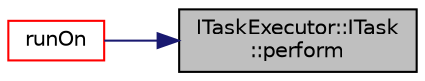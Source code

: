 digraph "ITaskExecutor::ITask::perform"
{
 // LATEX_PDF_SIZE
  edge [fontname="Helvetica",fontsize="10",labelfontname="Helvetica",labelfontsize="10"];
  node [fontname="Helvetica",fontsize="10",shape=record];
  rankdir="RL";
  Node1 [label="ITaskExecutor::ITask\l::perform",height=0.2,width=0.4,color="black", fillcolor="grey75", style="filled", fontcolor="black",tooltip="perform job"];
  Node1 -> Node2 [dir="back",color="midnightblue",fontsize="10",style="solid",fontname="Helvetica"];
  Node2 [label="runOn",height=0.2,width=0.4,color="red", fillcolor="white", style="filled",URL="$task__executor__utils_8hpp.html#a5ea69972c8df5ac9ccc33003ea723338",tooltip=" "];
}
